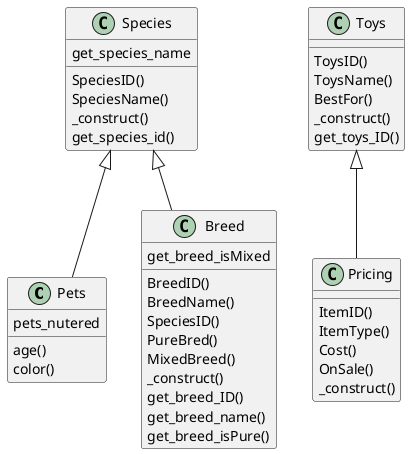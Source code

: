 @startuml

class Pets{
  age()
  color()
  pets_nutered

}

class Pets extends Species {

}

class Breed extends Species {
  BreedID()
  BreedName()
  SpeciesID()
  PureBred()
  MixedBreed()
_construct()
get_breed_ID()
get_breed_name()
get_breed_isPure()
get_breed_isMixed
}

class Species {
  SpeciesID()
  SpeciesName()
  _construct()
get_species_id()
get_species_name
}

class Toys {
  ToysID()
  ToysName()
  BestFor()
_construct()
get_toys_ID()
}

class Pricing extends Toys{
  ItemID()
  ItemType()
  Cost()
  OnSale()
_construct()
}


@enduml


<!--life expectencies/maintance-->